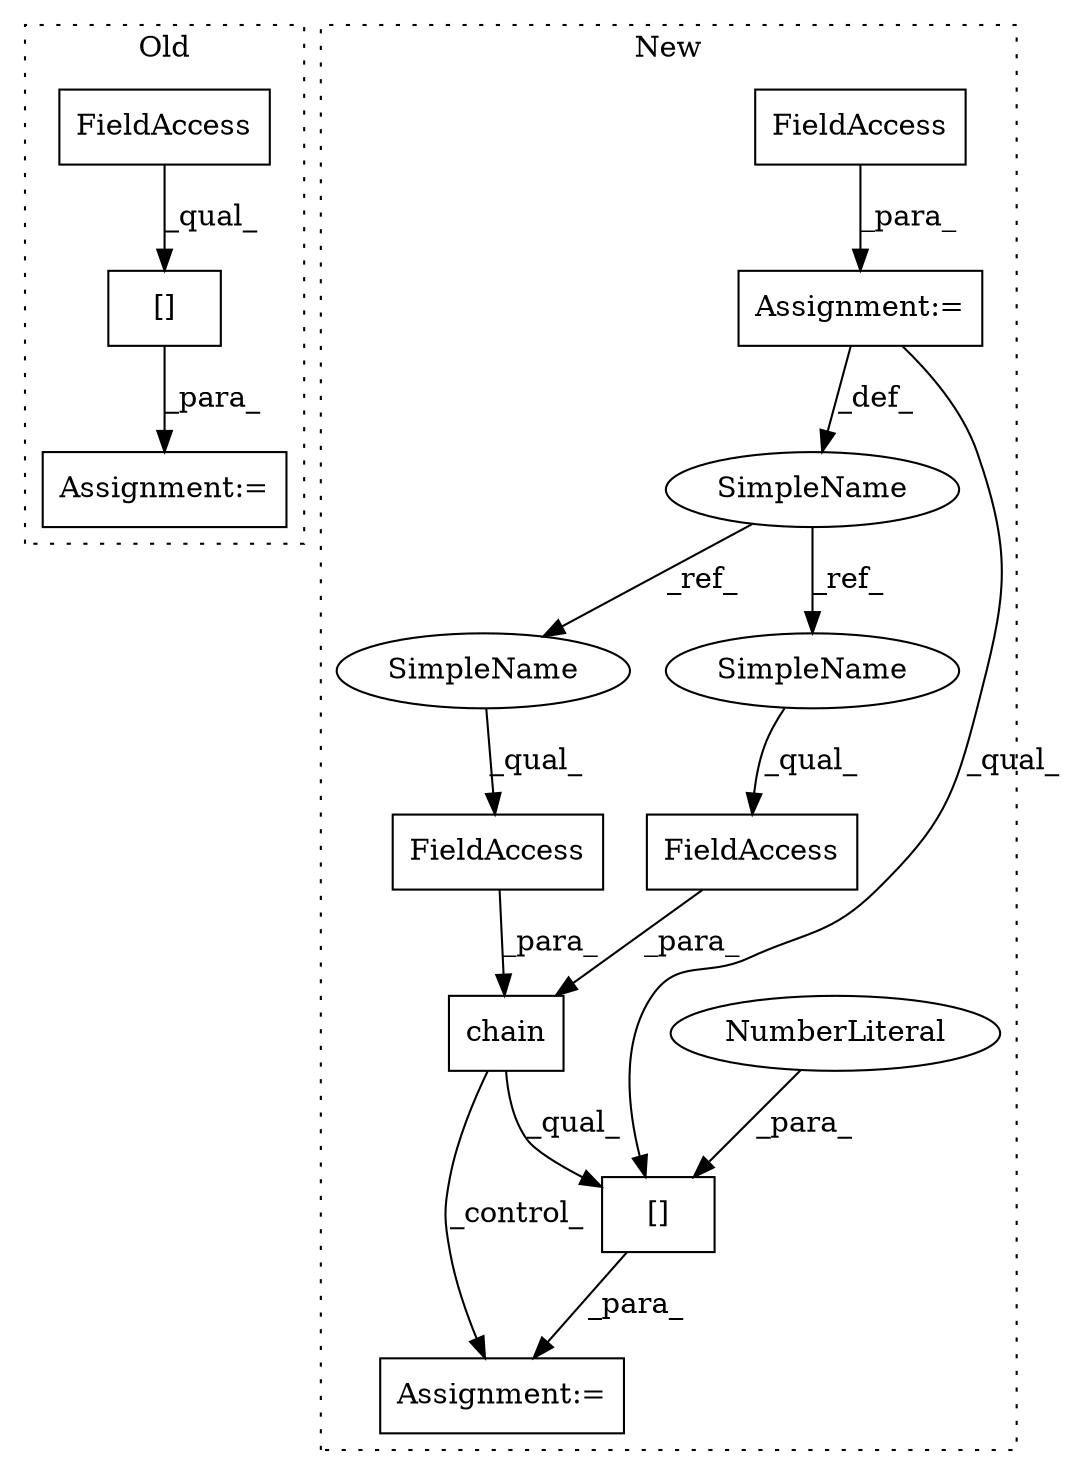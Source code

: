digraph G {
subgraph cluster0 {
1 [label="[]" a="2" s="2126,2143" l="12,1" shape="box"];
4 [label="Assignment:=" a="7" s="2125" l="1" shape="box"];
8 [label="FieldAccess" a="22" s="2126" l="11" shape="box"];
label = "Old";
style="dotted";
}
subgraph cluster1 {
2 [label="chain" a="32" s="2313,2367" l="6,1" shape="box"];
3 [label="Assignment:=" a="7" s="2227" l="1" shape="box"];
5 [label="FieldAccess" a="22" s="2337" l="17" shape="box"];
6 [label="SimpleName" a="42" s="2221" l="6" shape="ellipse"];
7 [label="FieldAccess" a="22" s="2355" l="12" shape="box"];
9 [label="[]" a="2" s="2380,2420" l="39,1" shape="box"];
10 [label="NumberLiteral" a="34" s="2419" l="1" shape="ellipse"];
11 [label="FieldAccess" a="22" s="2228" l="11" shape="box"];
12 [label="Assignment:=" a="7" s="2379" l="1" shape="box"];
13 [label="SimpleName" a="42" s="2355" l="6" shape="ellipse"];
14 [label="SimpleName" a="42" s="2337" l="6" shape="ellipse"];
label = "New";
style="dotted";
}
1 -> 4 [label="_para_"];
2 -> 12 [label="_control_"];
2 -> 9 [label="_qual_"];
3 -> 9 [label="_qual_"];
3 -> 6 [label="_def_"];
5 -> 2 [label="_para_"];
6 -> 13 [label="_ref_"];
6 -> 14 [label="_ref_"];
7 -> 2 [label="_para_"];
8 -> 1 [label="_qual_"];
9 -> 12 [label="_para_"];
10 -> 9 [label="_para_"];
11 -> 3 [label="_para_"];
13 -> 7 [label="_qual_"];
14 -> 5 [label="_qual_"];
}